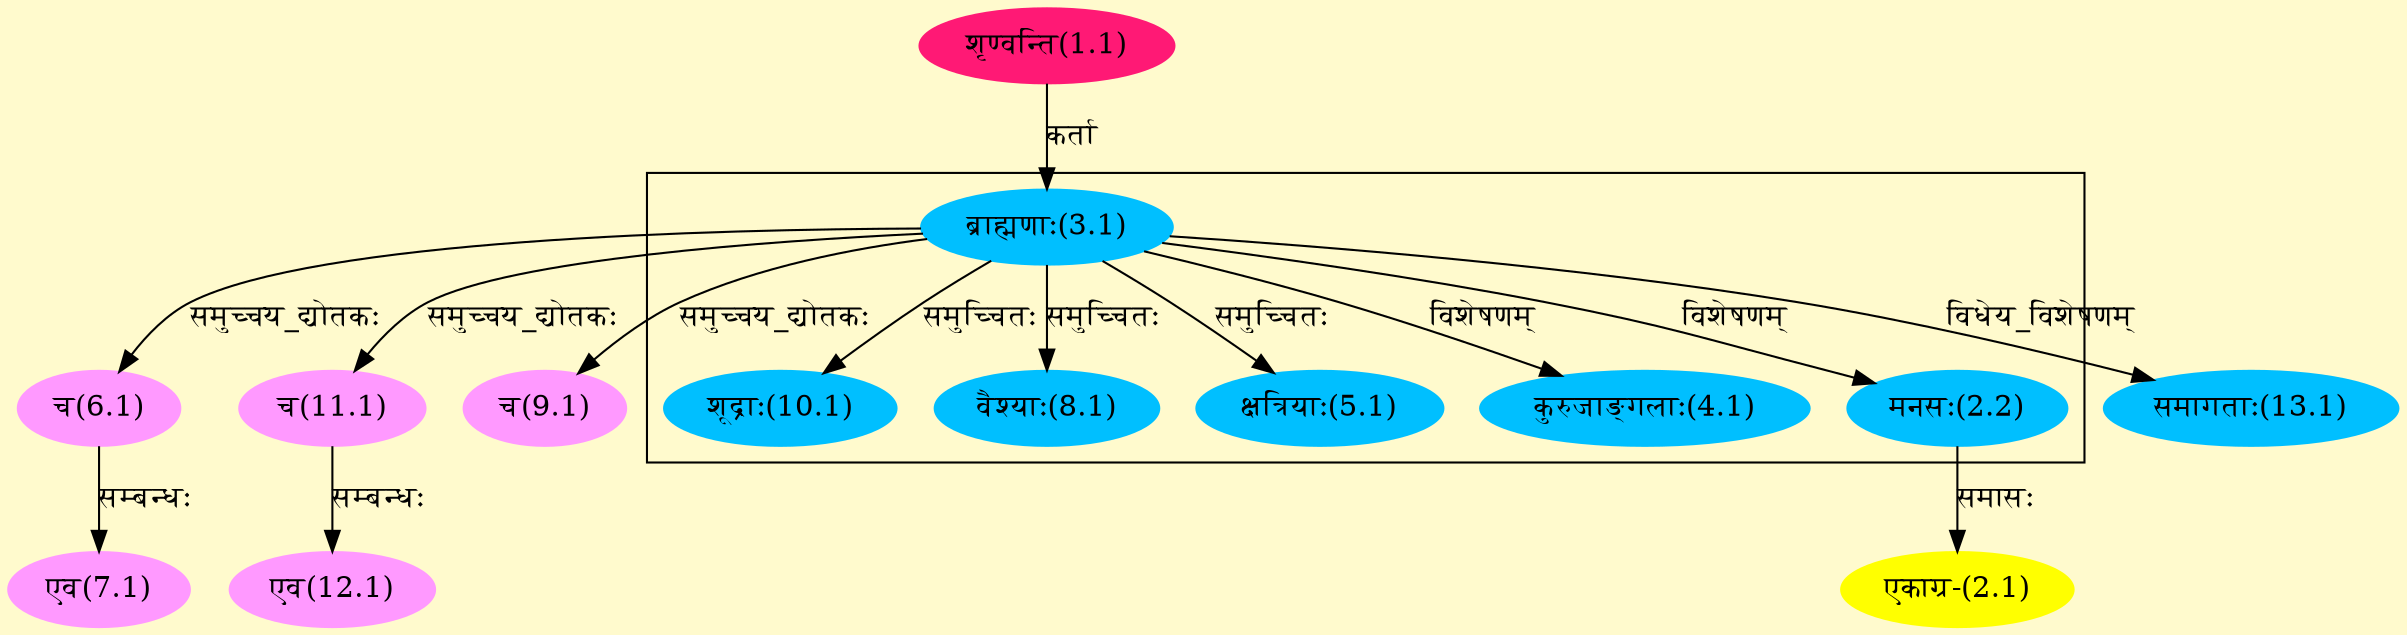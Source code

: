 digraph G{
rankdir=BT;
 compound=true;
 bgcolor="lemonchiffon1";

subgraph cluster_1{
Node2_2 [style=filled, color="#00BFFF" label = "मनसः(2.2)"]
Node3_1 [style=filled, color="#00BFFF" label = "ब्राह्मणाः(3.1)"]
Node4_1 [style=filled, color="#00BFFF" label = "कुरुजाङ्गलाः(4.1)"]
Node5_1 [style=filled, color="#00BFFF" label = "क्षत्रियाः(5.1)"]
Node8_1 [style=filled, color="#00BFFF" label = "वैश्याः(8.1)"]
Node10_1 [style=filled, color="#00BFFF" label = "शूद्राः(10.1)"]

}
Node1_1 [style=filled, color="#FF1975" label = "शृण्वन्ति(1.1)"]
Node3_1 [style=filled, color="#00BFFF" label = "ब्राह्मणाः(3.1)"]
Node [style=filled, color="" label = "()"]
Node2_1 [style=filled, color="#FFFF00" label = "एकाग्र-(2.1)"]
Node2_2 [style=filled, color="#00BFFF" label = "मनसः(2.2)"]
Node6_1 [style=filled, color="#FF99FF" label = "च(6.1)"]
Node7_1 [style=filled, color="#FF99FF" label = "एव(7.1)"]
Node9_1 [style=filled, color="#FF99FF" label = "च(9.1)"]
Node11_1 [style=filled, color="#FF99FF" label = "च(11.1)"]
Node12_1 [style=filled, color="#FF99FF" label = "एव(12.1)"]
Node13_1 [style=filled, color="#00BFFF" label = "समागताः(13.1)"]
/* Start of Relations section */

Node2_1 -> Node2_2 [  label="समासः"  dir="back" ]
Node2_2 -> Node3_1 [  label="विशेषणम्"  dir="back" ]
Node3_1 -> Node1_1 [  label="कर्ता"  dir="back" ]
Node4_1 -> Node3_1 [  label="विशेषणम्"  dir="back" ]
Node5_1 -> Node3_1 [  label="समुच्चितः"  dir="back" ]
Node6_1 -> Node3_1 [  label="समुच्चय_द्योतकः"  dir="back" ]
Node7_1 -> Node6_1 [  label="सम्बन्धः"  dir="back" ]
Node8_1 -> Node3_1 [  label="समुच्चितः"  dir="back" ]
Node9_1 -> Node3_1 [  label="समुच्चय_द्योतकः"  dir="back" ]
Node10_1 -> Node3_1 [  label="समुच्चितः"  dir="back" ]
Node11_1 -> Node3_1 [  label="समुच्चय_द्योतकः"  dir="back" ]
Node12_1 -> Node11_1 [  label="सम्बन्धः"  dir="back" ]
Node13_1 -> Node3_1 [  label="विधेय_विशेषणम्"  dir="back" ]
}
